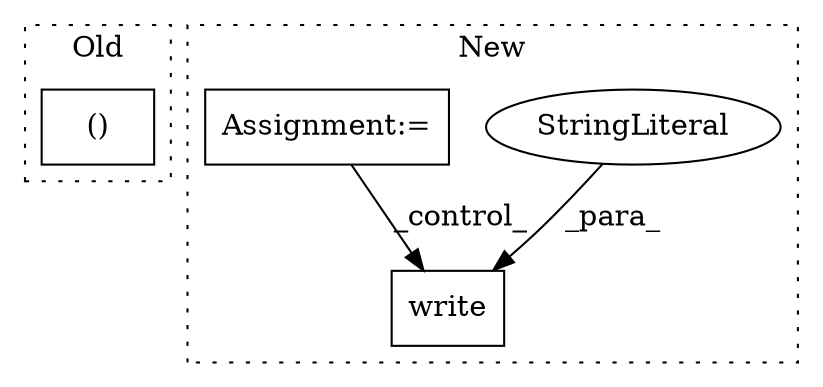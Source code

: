 digraph G {
subgraph cluster0 {
1 [label="()" a="106" s="2353" l="47" shape="box"];
label = "Old";
style="dotted";
}
subgraph cluster1 {
2 [label="write" a="32" s="6412,6422" l="6,1" shape="box"];
3 [label="StringLiteral" a="45" s="6418" l="4" shape="ellipse"];
4 [label="Assignment:=" a="7" s="4183" l="109" shape="box"];
label = "New";
style="dotted";
}
3 -> 2 [label="_para_"];
4 -> 2 [label="_control_"];
}